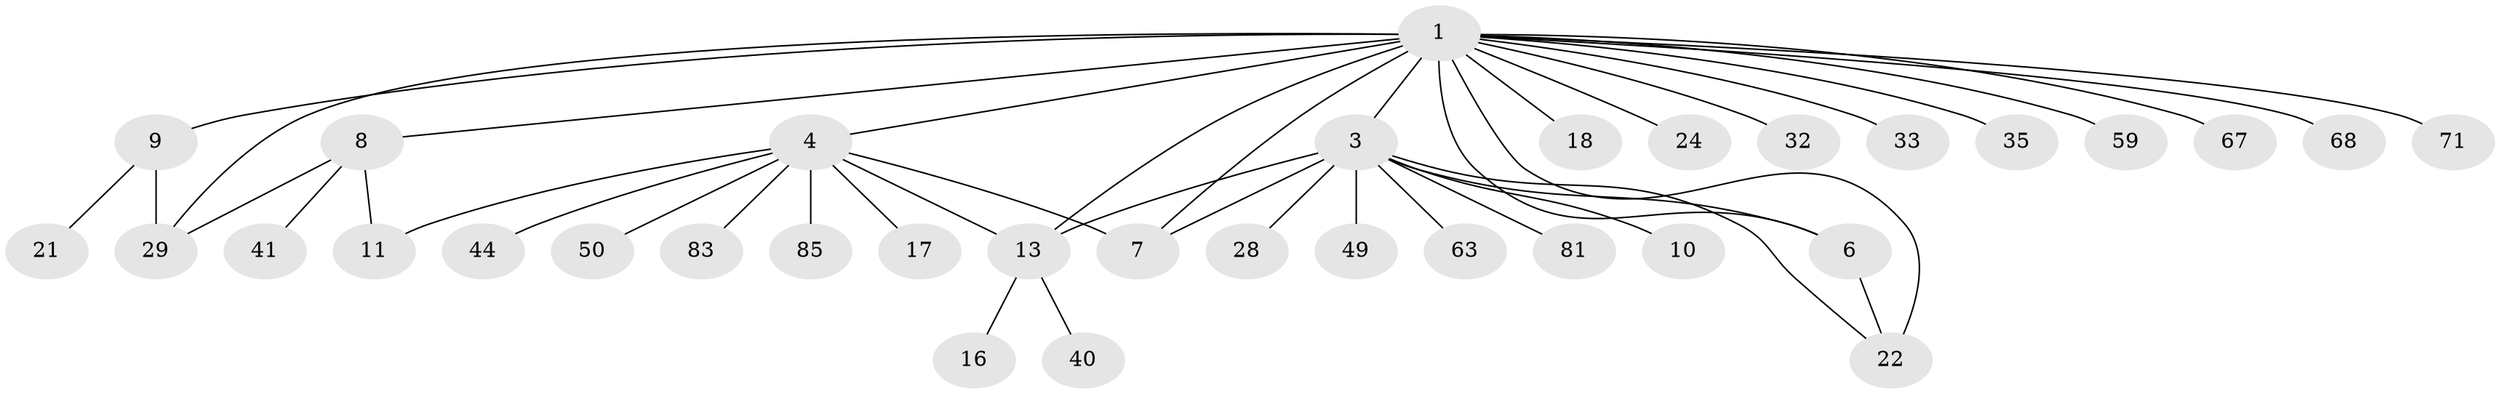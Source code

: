 // original degree distribution, {14: 0.023529411764705882, 15: 0.011764705882352941, 10: 0.023529411764705882, 3: 0.12941176470588237, 2: 0.15294117647058825, 5: 0.03529411764705882, 4: 0.023529411764705882, 1: 0.5764705882352941, 6: 0.023529411764705882}
// Generated by graph-tools (version 1.1) at 2025/18/03/04/25 18:18:09]
// undirected, 34 vertices, 43 edges
graph export_dot {
graph [start="1"]
  node [color=gray90,style=filled];
  1 [super="+43+2+14+23+25+56"];
  3;
  4;
  6 [super="+65"];
  7 [super="+48+74+66+51"];
  8;
  9 [super="+20+61"];
  10 [super="+46"];
  11 [super="+52"];
  13 [super="+70+78+53+30+19+15+26"];
  16;
  17;
  18 [super="+37"];
  21;
  22 [super="+45+77+82+72+39"];
  24;
  28;
  29 [super="+42+38"];
  32 [super="+80+36"];
  33;
  35;
  40;
  41;
  44;
  49;
  50;
  59 [super="+73+60"];
  63;
  67;
  68;
  71;
  81;
  83;
  85;
  1 -- 18;
  1 -- 33;
  1 -- 59;
  1 -- 68;
  1 -- 71;
  1 -- 22 [weight=2];
  1 -- 7;
  1 -- 13 [weight=4];
  1 -- 32;
  1 -- 3 [weight=2];
  1 -- 4;
  1 -- 35;
  1 -- 6;
  1 -- 67;
  1 -- 8;
  1 -- 9;
  1 -- 24;
  1 -- 29;
  3 -- 6;
  3 -- 7 [weight=2];
  3 -- 10;
  3 -- 13 [weight=2];
  3 -- 28;
  3 -- 49;
  3 -- 63;
  3 -- 81;
  3 -- 22;
  4 -- 11;
  4 -- 13;
  4 -- 17;
  4 -- 44;
  4 -- 50;
  4 -- 83;
  4 -- 85;
  4 -- 7;
  6 -- 22;
  8 -- 11;
  8 -- 29;
  8 -- 41;
  9 -- 21;
  9 -- 29;
  13 -- 16;
  13 -- 40;
}
